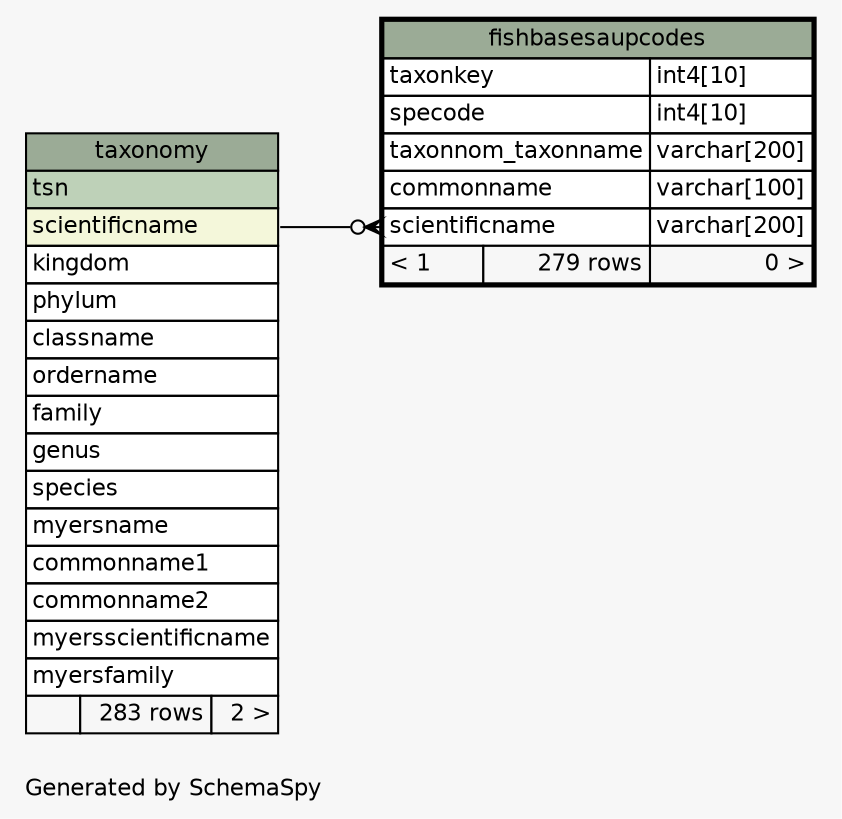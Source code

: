 // dot 2.28.0 on Mac OS X 10.6.8
// SchemaSpy rev 590
digraph "oneDegreeRelationshipsDiagram" {
  graph [
    rankdir="RL"
    bgcolor="#f7f7f7"
    label="\nGenerated by SchemaSpy"
    labeljust="l"
    nodesep="0.18"
    ranksep="0.46"
    fontname="Helvetica"
    fontsize="11"
  ];
  node [
    fontname="Helvetica"
    fontsize="11"
    shape="plaintext"
  ];
  edge [
    arrowsize="0.8"
  ];
  "fishbasesaupcodes":"scientificname":w -> "taxonomy":"scientificname":e [arrowhead=none dir=back arrowtail=crowodot];
  "fishbasesaupcodes" [
    label=<
    <TABLE BORDER="2" CELLBORDER="1" CELLSPACING="0" BGCOLOR="#ffffff">
      <TR><TD COLSPAN="3" BGCOLOR="#9bab96" ALIGN="CENTER">fishbasesaupcodes</TD></TR>
      <TR><TD PORT="taxonkey" COLSPAN="2" ALIGN="LEFT">taxonkey</TD><TD PORT="taxonkey.type" ALIGN="LEFT">int4[10]</TD></TR>
      <TR><TD PORT="specode" COLSPAN="2" ALIGN="LEFT">specode</TD><TD PORT="specode.type" ALIGN="LEFT">int4[10]</TD></TR>
      <TR><TD PORT="taxonnom_taxonname" COLSPAN="2" ALIGN="LEFT">taxonnom_taxonname</TD><TD PORT="taxonnom_taxonname.type" ALIGN="LEFT">varchar[200]</TD></TR>
      <TR><TD PORT="commonname" COLSPAN="2" ALIGN="LEFT">commonname</TD><TD PORT="commonname.type" ALIGN="LEFT">varchar[100]</TD></TR>
      <TR><TD PORT="scientificname" COLSPAN="2" ALIGN="LEFT">scientificname</TD><TD PORT="scientificname.type" ALIGN="LEFT">varchar[200]</TD></TR>
      <TR><TD ALIGN="LEFT" BGCOLOR="#f7f7f7">&lt; 1</TD><TD ALIGN="RIGHT" BGCOLOR="#f7f7f7">279 rows</TD><TD ALIGN="RIGHT" BGCOLOR="#f7f7f7">0 &gt;</TD></TR>
    </TABLE>>
    URL="fishbasesaupcodes.html"
    tooltip="fishbasesaupcodes"
  ];
  "taxonomy" [
    label=<
    <TABLE BORDER="0" CELLBORDER="1" CELLSPACING="0" BGCOLOR="#ffffff">
      <TR><TD COLSPAN="3" BGCOLOR="#9bab96" ALIGN="CENTER">taxonomy</TD></TR>
      <TR><TD PORT="tsn" COLSPAN="3" BGCOLOR="#bed1b8" ALIGN="LEFT">tsn</TD></TR>
      <TR><TD PORT="scientificname" COLSPAN="3" BGCOLOR="#f4f7da" ALIGN="LEFT">scientificname</TD></TR>
      <TR><TD PORT="kingdom" COLSPAN="3" ALIGN="LEFT">kingdom</TD></TR>
      <TR><TD PORT="phylum" COLSPAN="3" ALIGN="LEFT">phylum</TD></TR>
      <TR><TD PORT="classname" COLSPAN="3" ALIGN="LEFT">classname</TD></TR>
      <TR><TD PORT="ordername" COLSPAN="3" ALIGN="LEFT">ordername</TD></TR>
      <TR><TD PORT="family" COLSPAN="3" ALIGN="LEFT">family</TD></TR>
      <TR><TD PORT="genus" COLSPAN="3" ALIGN="LEFT">genus</TD></TR>
      <TR><TD PORT="species" COLSPAN="3" ALIGN="LEFT">species</TD></TR>
      <TR><TD PORT="myersname" COLSPAN="3" ALIGN="LEFT">myersname</TD></TR>
      <TR><TD PORT="commonname1" COLSPAN="3" ALIGN="LEFT">commonname1</TD></TR>
      <TR><TD PORT="commonname2" COLSPAN="3" ALIGN="LEFT">commonname2</TD></TR>
      <TR><TD PORT="myersscientificname" COLSPAN="3" ALIGN="LEFT">myersscientificname</TD></TR>
      <TR><TD PORT="myersfamily" COLSPAN="3" ALIGN="LEFT">myersfamily</TD></TR>
      <TR><TD ALIGN="LEFT" BGCOLOR="#f7f7f7">  </TD><TD ALIGN="RIGHT" BGCOLOR="#f7f7f7">283 rows</TD><TD ALIGN="RIGHT" BGCOLOR="#f7f7f7">2 &gt;</TD></TR>
    </TABLE>>
    URL="taxonomy.html"
    tooltip="taxonomy"
  ];
}
